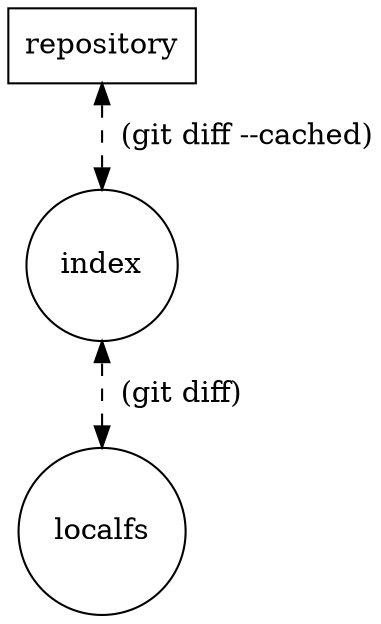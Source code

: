 digraph "diffs" {
  rankdir=BT;
  node [shape = polygon, size = 5]; repository
  node [shape = circle];
  localfs -> index [label="  (git diff)", dir=both, style=dashed]
  index -> repository [label="  (git diff --cached)", dir=both, style=dashed]
}

